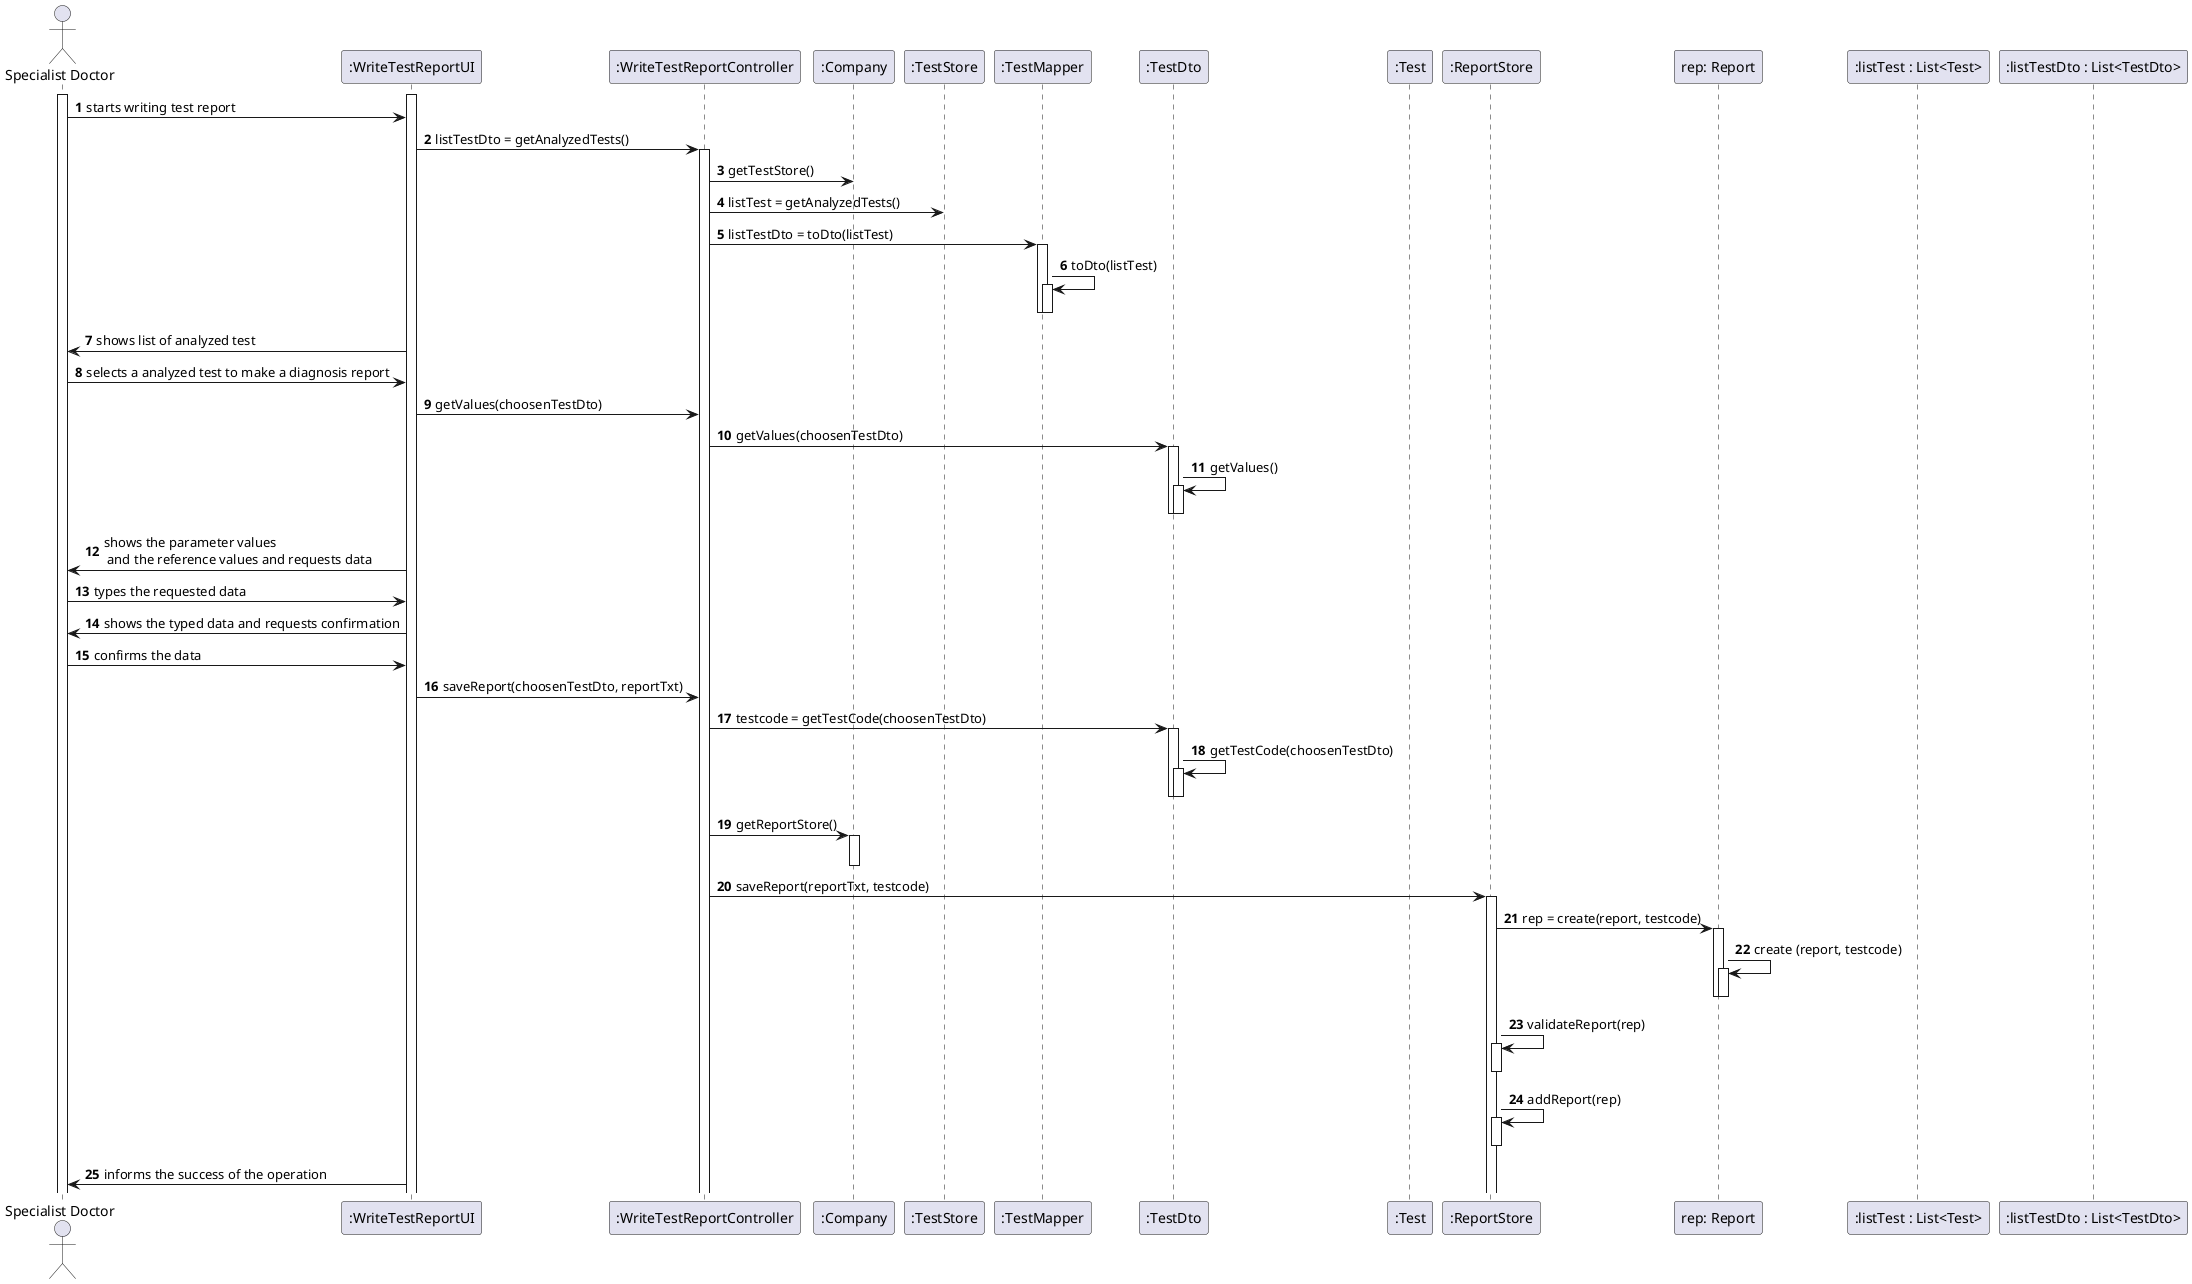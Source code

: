 @startuml
'https://plantuml.com/sequence-diagram

autonumber
actor "Specialist Doctor" as SD
activate SD
activate ":WriteTestReportUI"
SD -> ":WriteTestReportUI" : starts writing test report
":WriteTestReportUI" -> ":WriteTestReportController" : listTestDto = getAnalyzedTests()
activate ":WriteTestReportController"
":WriteTestReportController" -> ":Company" : getTestStore()
":WriteTestReportController" -> ":TestStore" : listTest = getAnalyzedTests()
":WriteTestReportController" -> ":TestMapper" : listTestDto = toDto(listTest)
activate ":TestMapper"
":TestMapper" -> ":TestMapper" ++ : toDto(listTest)
deactivate ":TestMapper"

deactivate ":TestMapper"
":WriteTestReportUI" -> SD : shows list of analyzed test
SD -> ":WriteTestReportUI" : selects a analyzed test to make a diagnosis report
":WriteTestReportUI" -> ":WriteTestReportController" : getValues(choosenTestDto)
":WriteTestReportController" -> ":TestDto" : getValues(choosenTestDto)
activate ":TestDto"
":TestDto" -> ":TestDto" ++ : getValues()
deactivate ":TestDto"
deactivate ":TestDto"
":WriteTestReportUI" -> SD : shows the parameter values \n and the reference values and requests data
deactivate ":Test"
SD -> ":WriteTestReportUI" : types the requested data
":WriteTestReportUI" -> SD : shows the typed data and requests confirmation
SD -> ":WriteTestReportUI" :  confirms the data

":WriteTestReportUI" -> ":WriteTestReportController" : saveReport(choosenTestDto, reportTxt)
":WriteTestReportController" -> ":TestDto" ++ : testcode = getTestCode(choosenTestDto)
":TestDto" -> ":TestDto" : getTestCode(choosenTestDto)
activate ":TestDto"
deactivate ":TestDto"
deactivate ":TestDto"

":WriteTestReportController" -> ":Company" : getReportStore()
activate ":Company"
deactivate ":Company"
":WriteTestReportController" -> ":ReportStore" : saveReport(reportTxt, testcode)

activate ":ReportStore"
":ReportStore" -> "rep: Report" : rep = create(report, testcode)
activate "rep: Report"
"rep: Report" -> "rep: Report" ++ : create (report, testcode)
deactivate "rep: Report"
deactivate "rep: Report"
":ReportStore" -> ":ReportStore" ++ : validateReport(rep)
deactivate
":ReportStore" -> ":ReportStore" ++ : addReport(rep)
deactivate ":ReportStore"
":WriteTestReportUI" -> SD : informs the success of the operation
participant ":listTest : List<Test>"
participant ":listTestDto : List<TestDto>"
@enduml
